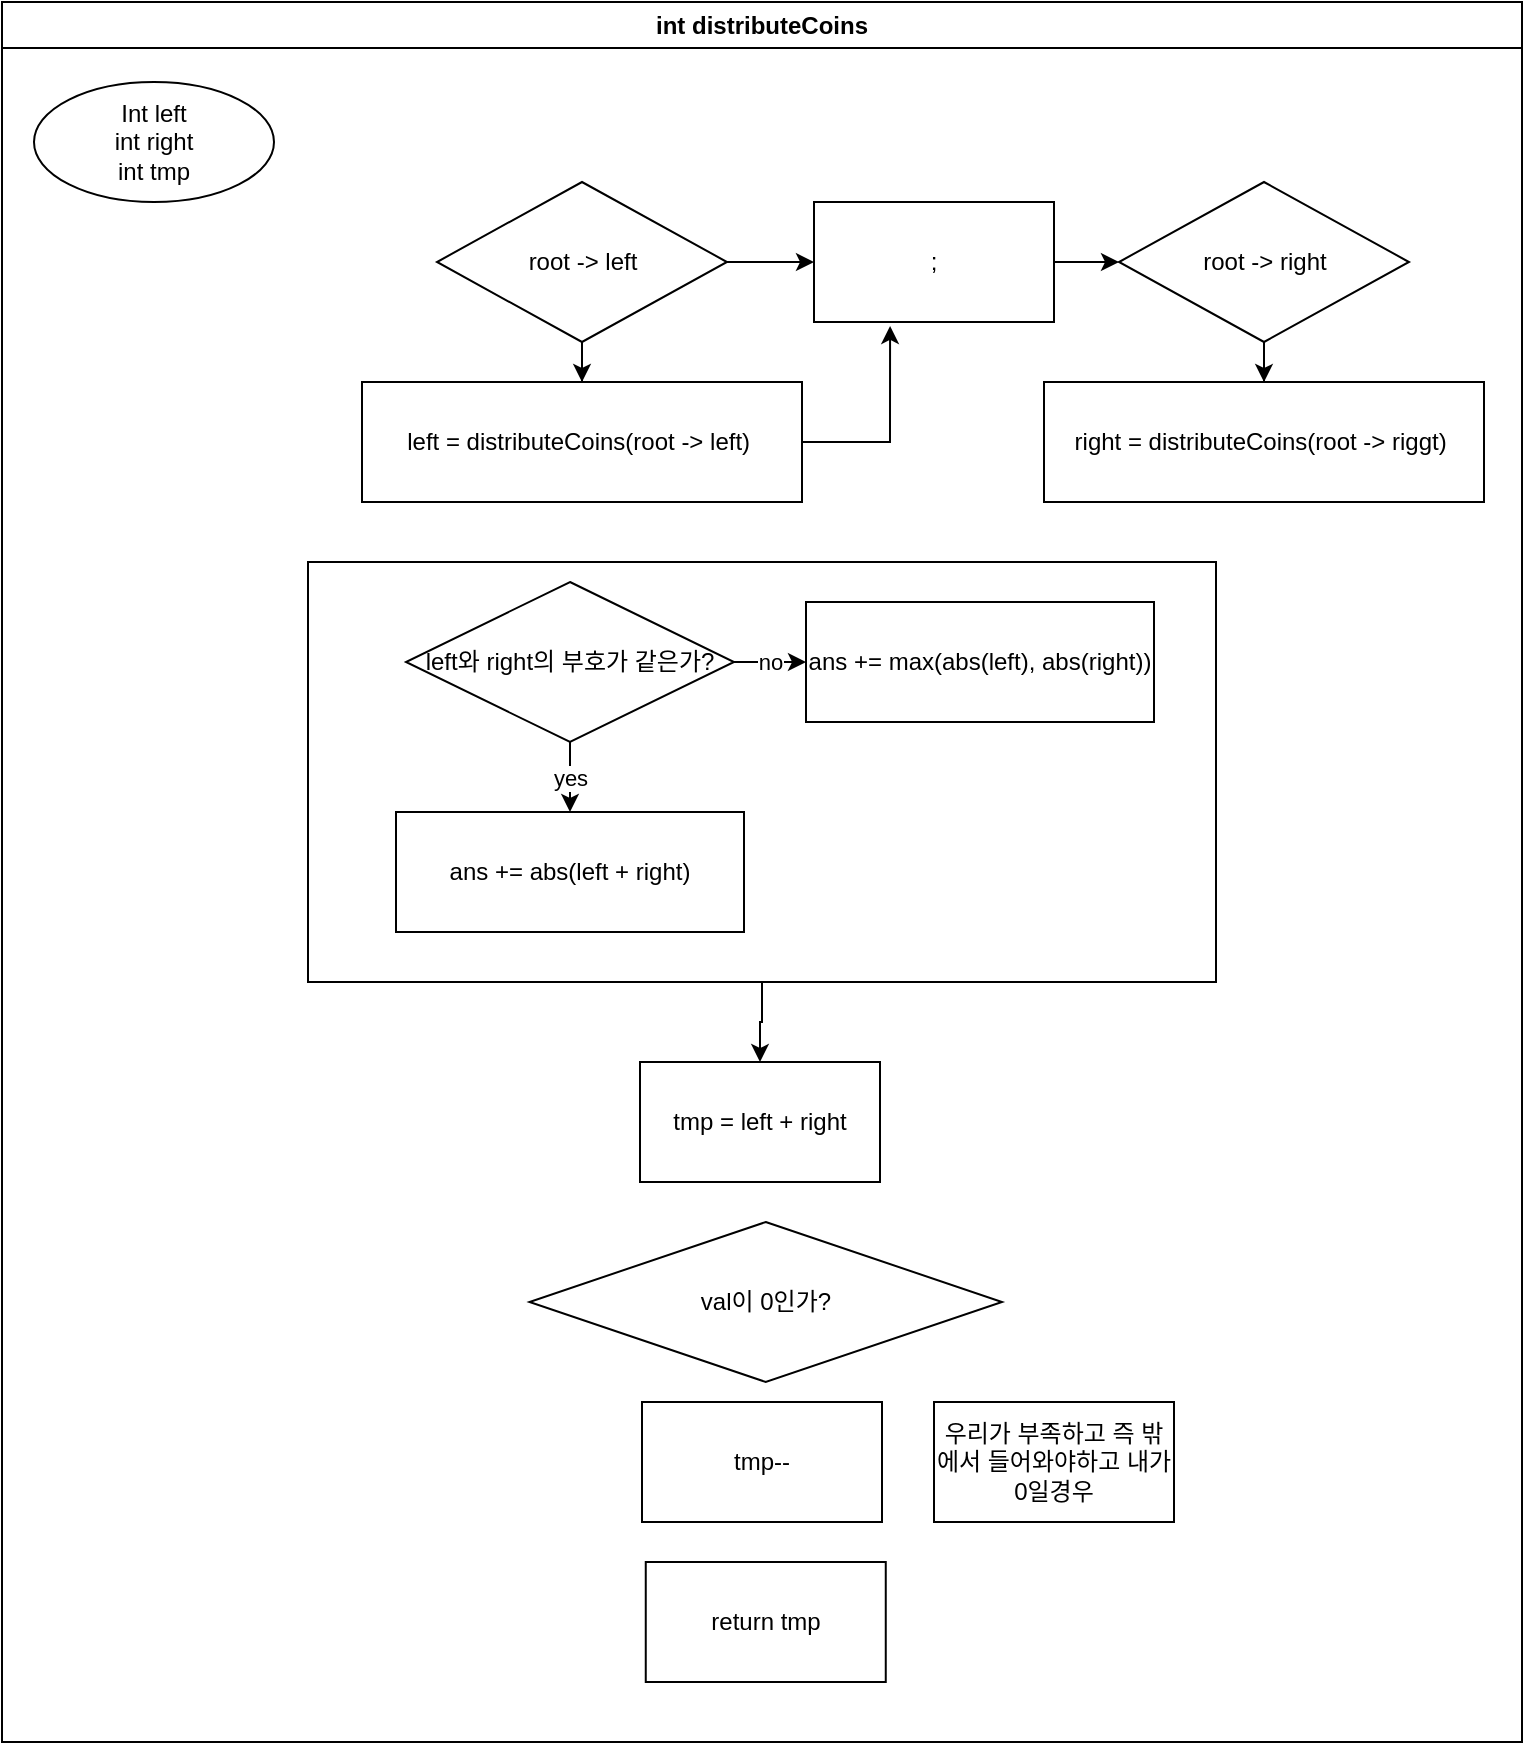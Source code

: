 <mxfile version="22.1.16" type="device">
  <diagram name="페이지-1" id="-jjKGd0FmQesz-Gqz576">
    <mxGraphModel dx="1953" dy="1051" grid="1" gridSize="10" guides="1" tooltips="1" connect="1" arrows="1" fold="1" page="1" pageScale="1" pageWidth="827" pageHeight="1169" math="0" shadow="0">
      <root>
        <mxCell id="0" />
        <mxCell id="1" parent="0" />
        <mxCell id="_y3rIwZ3CHS-O0FPDjIp-2" value="int&amp;nbsp;distributeCoins" style="swimlane;whiteSpace=wrap;html=1;" vertex="1" parent="1">
          <mxGeometry x="34" y="260" width="760" height="870" as="geometry" />
        </mxCell>
        <mxCell id="_y3rIwZ3CHS-O0FPDjIp-3" value="left =&amp;nbsp;distributeCoins(root -&amp;gt; left)&amp;nbsp;" style="rounded=0;whiteSpace=wrap;html=1;" vertex="1" parent="_y3rIwZ3CHS-O0FPDjIp-2">
          <mxGeometry x="180" y="190" width="220" height="60" as="geometry" />
        </mxCell>
        <mxCell id="_y3rIwZ3CHS-O0FPDjIp-12" value="" style="edgeStyle=orthogonalEdgeStyle;rounded=0;orthogonalLoop=1;jettySize=auto;html=1;" edge="1" parent="_y3rIwZ3CHS-O0FPDjIp-2" source="_y3rIwZ3CHS-O0FPDjIp-6" target="_y3rIwZ3CHS-O0FPDjIp-3">
          <mxGeometry relative="1" as="geometry" />
        </mxCell>
        <mxCell id="_y3rIwZ3CHS-O0FPDjIp-14" value="" style="edgeStyle=orthogonalEdgeStyle;rounded=0;orthogonalLoop=1;jettySize=auto;html=1;" edge="1" parent="_y3rIwZ3CHS-O0FPDjIp-2" source="_y3rIwZ3CHS-O0FPDjIp-6" target="_y3rIwZ3CHS-O0FPDjIp-13">
          <mxGeometry relative="1" as="geometry" />
        </mxCell>
        <mxCell id="_y3rIwZ3CHS-O0FPDjIp-6" value="root -&amp;gt; left" style="rhombus;whiteSpace=wrap;html=1;" vertex="1" parent="_y3rIwZ3CHS-O0FPDjIp-2">
          <mxGeometry x="217.5" y="90" width="145" height="80" as="geometry" />
        </mxCell>
        <mxCell id="_y3rIwZ3CHS-O0FPDjIp-22" value="" style="edgeStyle=orthogonalEdgeStyle;rounded=0;orthogonalLoop=1;jettySize=auto;html=1;" edge="1" parent="_y3rIwZ3CHS-O0FPDjIp-2" source="_y3rIwZ3CHS-O0FPDjIp-7" target="_y3rIwZ3CHS-O0FPDjIp-9">
          <mxGeometry relative="1" as="geometry" />
        </mxCell>
        <mxCell id="_y3rIwZ3CHS-O0FPDjIp-7" value="root -&amp;gt; right" style="rhombus;whiteSpace=wrap;html=1;" vertex="1" parent="_y3rIwZ3CHS-O0FPDjIp-2">
          <mxGeometry x="558.5" y="90" width="145" height="80" as="geometry" />
        </mxCell>
        <mxCell id="_y3rIwZ3CHS-O0FPDjIp-9" value="right =&amp;nbsp;distributeCoins(root -&amp;gt; riggt)&amp;nbsp;" style="rounded=0;whiteSpace=wrap;html=1;" vertex="1" parent="_y3rIwZ3CHS-O0FPDjIp-2">
          <mxGeometry x="521" y="190" width="220" height="60" as="geometry" />
        </mxCell>
        <mxCell id="_y3rIwZ3CHS-O0FPDjIp-21" value="" style="edgeStyle=orthogonalEdgeStyle;rounded=0;orthogonalLoop=1;jettySize=auto;html=1;" edge="1" parent="_y3rIwZ3CHS-O0FPDjIp-2" source="_y3rIwZ3CHS-O0FPDjIp-13" target="_y3rIwZ3CHS-O0FPDjIp-7">
          <mxGeometry relative="1" as="geometry" />
        </mxCell>
        <mxCell id="_y3rIwZ3CHS-O0FPDjIp-13" value=";" style="rounded=0;whiteSpace=wrap;html=1;" vertex="1" parent="_y3rIwZ3CHS-O0FPDjIp-2">
          <mxGeometry x="406" y="100" width="120" height="60" as="geometry" />
        </mxCell>
        <mxCell id="_y3rIwZ3CHS-O0FPDjIp-16" style="edgeStyle=orthogonalEdgeStyle;rounded=0;orthogonalLoop=1;jettySize=auto;html=1;entryX=0.317;entryY=1.033;entryDx=0;entryDy=0;entryPerimeter=0;" edge="1" parent="_y3rIwZ3CHS-O0FPDjIp-2" source="_y3rIwZ3CHS-O0FPDjIp-3" target="_y3rIwZ3CHS-O0FPDjIp-13">
          <mxGeometry relative="1" as="geometry" />
        </mxCell>
        <mxCell id="_y3rIwZ3CHS-O0FPDjIp-1" value="Int left&lt;br&gt;int right&lt;br&gt;int tmp" style="rounded=0;whiteSpace=wrap;html=1;shape=ellipse;perimeter=ellipsePerimeter;" vertex="1" parent="_y3rIwZ3CHS-O0FPDjIp-2">
          <mxGeometry x="16" y="40" width="120" height="60" as="geometry" />
        </mxCell>
        <mxCell id="_y3rIwZ3CHS-O0FPDjIp-30" value="tmp = left + right" style="whiteSpace=wrap;html=1;" vertex="1" parent="_y3rIwZ3CHS-O0FPDjIp-2">
          <mxGeometry x="319" y="530" width="120" height="60" as="geometry" />
        </mxCell>
        <mxCell id="_y3rIwZ3CHS-O0FPDjIp-41" value="" style="edgeStyle=orthogonalEdgeStyle;rounded=0;orthogonalLoop=1;jettySize=auto;html=1;" edge="1" parent="_y3rIwZ3CHS-O0FPDjIp-2" source="_y3rIwZ3CHS-O0FPDjIp-32" target="_y3rIwZ3CHS-O0FPDjIp-30">
          <mxGeometry relative="1" as="geometry" />
        </mxCell>
        <mxCell id="_y3rIwZ3CHS-O0FPDjIp-32" value="" style="group" vertex="1" connectable="0" parent="_y3rIwZ3CHS-O0FPDjIp-2">
          <mxGeometry x="153" y="280" width="454" height="210" as="geometry" />
        </mxCell>
        <mxCell id="_y3rIwZ3CHS-O0FPDjIp-31" value="" style="rounded=0;whiteSpace=wrap;html=1;" vertex="1" parent="_y3rIwZ3CHS-O0FPDjIp-32">
          <mxGeometry width="454" height="210" as="geometry" />
        </mxCell>
        <mxCell id="_y3rIwZ3CHS-O0FPDjIp-23" value="left와 right의 부호가 같은가?" style="rhombus;whiteSpace=wrap;html=1;" vertex="1" parent="_y3rIwZ3CHS-O0FPDjIp-32">
          <mxGeometry x="49" y="10" width="164" height="80" as="geometry" />
        </mxCell>
        <mxCell id="_y3rIwZ3CHS-O0FPDjIp-24" value="ans += abs(left + right)" style="rounded=0;whiteSpace=wrap;html=1;" vertex="1" parent="_y3rIwZ3CHS-O0FPDjIp-32">
          <mxGeometry x="44" y="125" width="174" height="60" as="geometry" />
        </mxCell>
        <mxCell id="_y3rIwZ3CHS-O0FPDjIp-27" value="ans += max(abs(left), abs(right))" style="rounded=0;whiteSpace=wrap;html=1;" vertex="1" parent="_y3rIwZ3CHS-O0FPDjIp-32">
          <mxGeometry x="249" y="20" width="174" height="60" as="geometry" />
        </mxCell>
        <mxCell id="_y3rIwZ3CHS-O0FPDjIp-25" value="yes" style="edgeStyle=orthogonalEdgeStyle;rounded=0;orthogonalLoop=1;jettySize=auto;html=1;" edge="1" parent="_y3rIwZ3CHS-O0FPDjIp-32" source="_y3rIwZ3CHS-O0FPDjIp-23" target="_y3rIwZ3CHS-O0FPDjIp-24">
          <mxGeometry x="-0.005" relative="1" as="geometry">
            <mxPoint as="offset" />
          </mxGeometry>
        </mxCell>
        <mxCell id="_y3rIwZ3CHS-O0FPDjIp-28" value="no" style="edgeStyle=orthogonalEdgeStyle;rounded=0;orthogonalLoop=1;jettySize=auto;html=1;" edge="1" parent="_y3rIwZ3CHS-O0FPDjIp-32" source="_y3rIwZ3CHS-O0FPDjIp-23" target="_y3rIwZ3CHS-O0FPDjIp-27">
          <mxGeometry relative="1" as="geometry" />
        </mxCell>
        <mxCell id="_y3rIwZ3CHS-O0FPDjIp-42" value="val이 0인가?" style="rhombus;whiteSpace=wrap;html=1;" vertex="1" parent="_y3rIwZ3CHS-O0FPDjIp-2">
          <mxGeometry x="263.75" y="610" width="236.25" height="80" as="geometry" />
        </mxCell>
        <mxCell id="_y3rIwZ3CHS-O0FPDjIp-43" value="tmp--" style="whiteSpace=wrap;html=1;" vertex="1" parent="_y3rIwZ3CHS-O0FPDjIp-2">
          <mxGeometry x="320" y="700" width="120" height="60" as="geometry" />
        </mxCell>
        <mxCell id="_y3rIwZ3CHS-O0FPDjIp-44" value="return tmp" style="whiteSpace=wrap;html=1;" vertex="1" parent="_y3rIwZ3CHS-O0FPDjIp-2">
          <mxGeometry x="321.88" y="780" width="120" height="60" as="geometry" />
        </mxCell>
        <mxCell id="_y3rIwZ3CHS-O0FPDjIp-45" value="우리가 부족하고 즉 밖에서 들어와야하고 내가 0일경우" style="whiteSpace=wrap;html=1;" vertex="1" parent="_y3rIwZ3CHS-O0FPDjIp-2">
          <mxGeometry x="466" y="700" width="120" height="60" as="geometry" />
        </mxCell>
      </root>
    </mxGraphModel>
  </diagram>
</mxfile>
